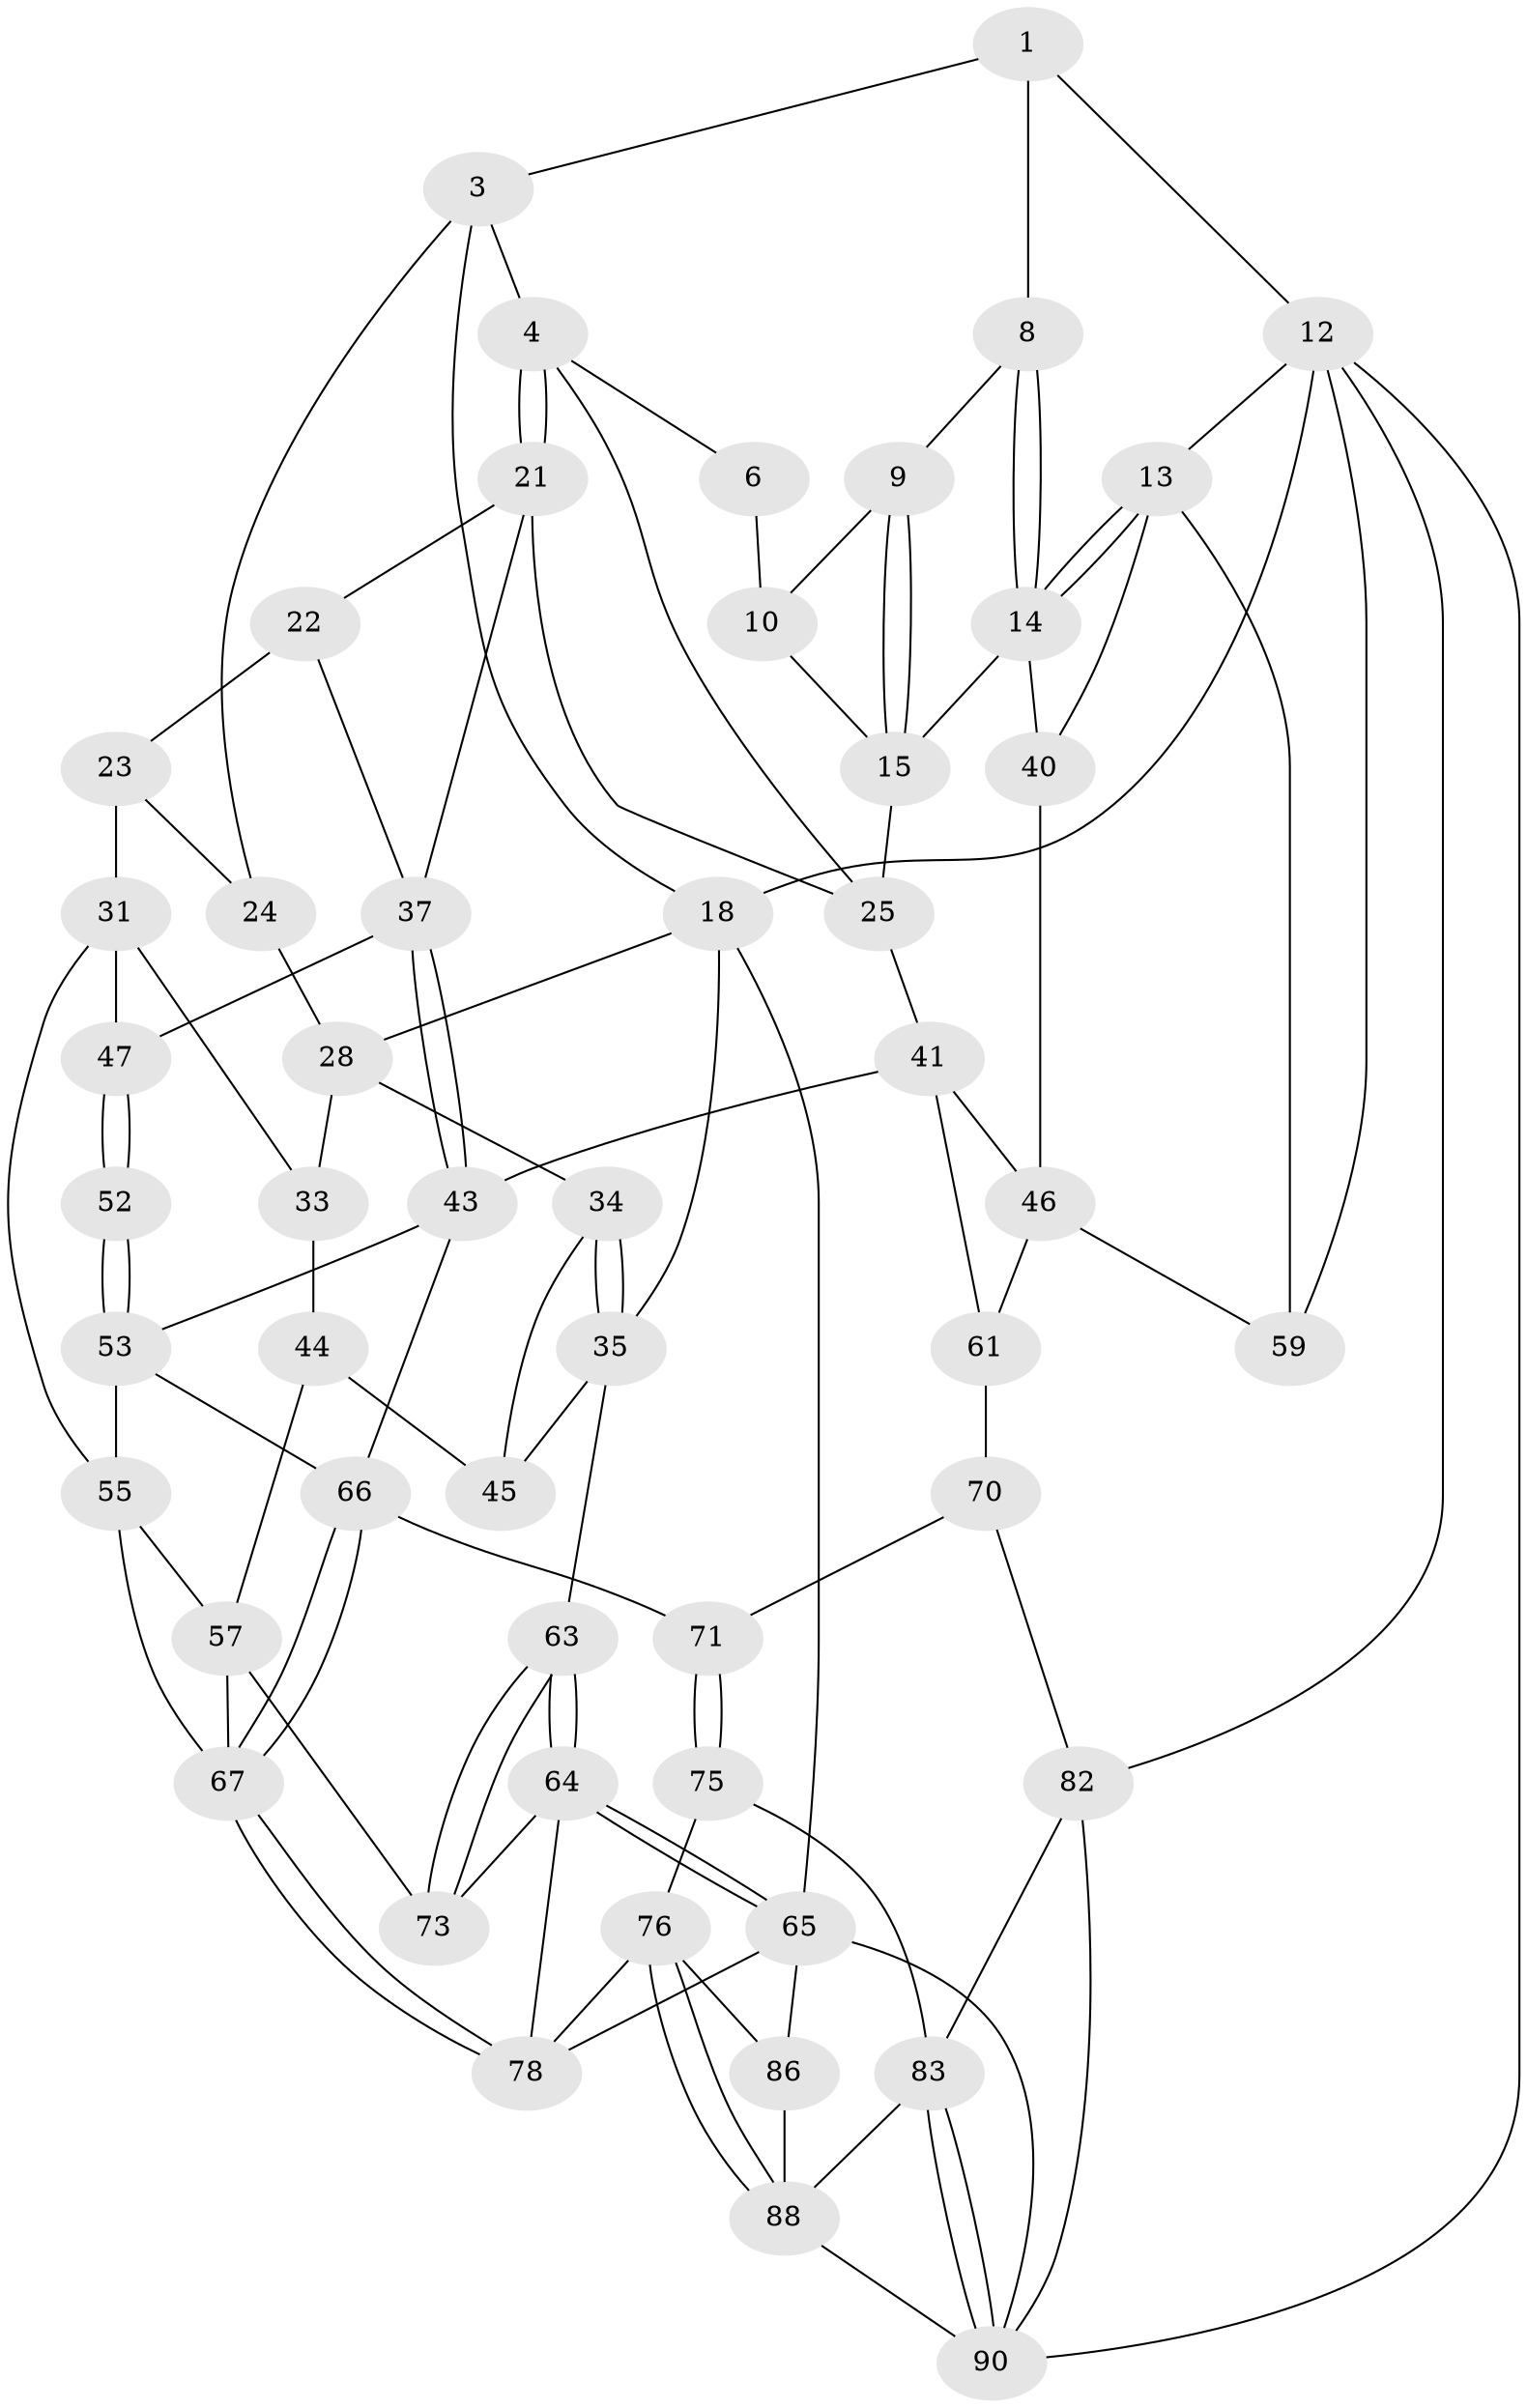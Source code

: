 // original degree distribution, {3: 0.02197802197802198, 5: 0.4835164835164835, 4: 0.26373626373626374, 6: 0.23076923076923078}
// Generated by graph-tools (version 1.1) at 2025/42/03/06/25 10:42:29]
// undirected, 52 vertices, 110 edges
graph export_dot {
graph [start="1"]
  node [color=gray90,style=filled];
  1 [pos="+0.930324815088232+0.02638255908485021",super="+2"];
  3 [pos="+0.5765032173570658+0",super="+20"];
  4 [pos="+0.6445706361375919+0",super="+5"];
  6 [pos="+0.7101029622365731+0.033103976644946645",super="+7"];
  8 [pos="+0.9073625267104478+0.08825892747047288"];
  9 [pos="+0.9018036770814627+0.09097621047232646"];
  10 [pos="+0.8513231420880085+0.07701502822361134",super="+11"];
  12 [pos="+1+0",super="+74"];
  13 [pos="+1+0.17246068239883508",super="+39"];
  14 [pos="+0.9857475892560977+0.17064447278407213",super="+17"];
  15 [pos="+0.8060293935598855+0.22147254307288466",super="+16"];
  18 [pos="+0+0",super="+19"];
  21 [pos="+0.6112881755375138+0.2168372006019814",super="+26"];
  22 [pos="+0.5671471341315154+0.2166208505565249",super="+36"];
  23 [pos="+0.48614537514279266+0.13758377361532997",super="+30"];
  24 [pos="+0.4852536619793399+0.07891004612196248"];
  25 [pos="+0.66060876817137+0.24436710382535037",super="+27"];
  28 [pos="+0.13921579720312566+0",super="+29"];
  31 [pos="+0.3622796608360272+0.30378710542464976",super="+32"];
  33 [pos="+0.2732037498930482+0.2815586374530788"];
  34 [pos="+0.08989551499532442+0.2849499675354452"];
  35 [pos="+0+0.20515010847323303",super="+50"];
  37 [pos="+0.610449072067542+0.3680142724792496",super="+38"];
  40 [pos="+0.9500411206496014+0.3098583408442768"];
  41 [pos="+0.7887588369838375+0.3752120035713467",super="+42"];
  43 [pos="+0.654676705870044+0.42775456891111135",super="+58"];
  44 [pos="+0.1660140310028751+0.3323857361731074",super="+51"];
  45 [pos="+0.14142823215232284+0.33044109211647804",super="+49"];
  46 [pos="+0.8227887071234318+0.3899883308759698",super="+60"];
  47 [pos="+0.5571664598328264+0.3693408632441192",super="+48"];
  52 [pos="+0.47130769757073016+0.4570282420580916"];
  53 [pos="+0.4716300773427855+0.47464705027341003",super="+54"];
  55 [pos="+0.30680384311578573+0.42715420913855034",super="+56"];
  57 [pos="+0.14618206885580476+0.5190250772642839",super="+72"];
  59 [pos="+1+0.5444110157198586"];
  61 [pos="+0.8040363837711141+0.6501412321103204",super="+62"];
  63 [pos="+0+0.6564308695788807"];
  64 [pos="+0+0.8760766838792443",super="+80"];
  65 [pos="+0+1",super="+87"];
  66 [pos="+0.39658516768985635+0.6137358112166972",super="+69"];
  67 [pos="+0.35698147474070463+0.6284761199354585",super="+68"];
  70 [pos="+0.5388980745623989+0.6406922084371064",super="+81"];
  71 [pos="+0.5378128253565432+0.6409855977344412"];
  73 [pos="+0.1603639698318079+0.6466823619197409"];
  75 [pos="+0.5310116870638593+0.722430521046852"];
  76 [pos="+0.4523486558908813+0.8001223096653057",super="+77"];
  78 [pos="+0.35221618195485666+0.7354467715172427",super="+79"];
  82 [pos="+0.7790871927660535+0.7721788677790357",super="+85"];
  83 [pos="+0.7726400721389493+0.7890172401031833",super="+84"];
  86 [pos="+0.11875660906749247+1"];
  88 [pos="+0.5985241329709262+1",super="+89"];
  90 [pos="+0.8926811197750966+0.929001031695964",super="+91"];
  1 -- 8;
  1 -- 3;
  1 -- 12;
  3 -- 4;
  3 -- 24;
  3 -- 18;
  4 -- 21;
  4 -- 21;
  4 -- 25;
  4 -- 6;
  6 -- 10 [weight=2];
  8 -- 9;
  8 -- 14;
  8 -- 14;
  9 -- 10;
  9 -- 15;
  9 -- 15;
  10 -- 15;
  12 -- 13;
  12 -- 18;
  12 -- 90;
  12 -- 59;
  12 -- 82;
  13 -- 14;
  13 -- 14;
  13 -- 40;
  13 -- 59;
  14 -- 40;
  14 -- 15;
  15 -- 25;
  18 -- 35;
  18 -- 65;
  18 -- 28;
  21 -- 22;
  21 -- 25;
  21 -- 37;
  22 -- 23 [weight=2];
  22 -- 37;
  23 -- 24;
  23 -- 31;
  24 -- 28;
  25 -- 41;
  28 -- 34;
  28 -- 33;
  31 -- 47;
  31 -- 33;
  31 -- 55;
  33 -- 44;
  34 -- 35;
  34 -- 35;
  34 -- 45;
  35 -- 63;
  35 -- 45;
  37 -- 43;
  37 -- 43;
  37 -- 47;
  40 -- 46;
  41 -- 46;
  41 -- 43;
  41 -- 61;
  43 -- 66;
  43 -- 53;
  44 -- 45 [weight=2];
  44 -- 57;
  46 -- 59;
  46 -- 61;
  47 -- 52 [weight=2];
  47 -- 52;
  52 -- 53;
  52 -- 53;
  53 -- 66;
  53 -- 55;
  55 -- 57;
  55 -- 67;
  57 -- 73;
  57 -- 67;
  61 -- 70 [weight=2];
  63 -- 64;
  63 -- 64;
  63 -- 73;
  63 -- 73;
  64 -- 65;
  64 -- 65;
  64 -- 73;
  64 -- 78;
  65 -- 90;
  65 -- 86;
  65 -- 78;
  66 -- 67;
  66 -- 67;
  66 -- 71;
  67 -- 78;
  67 -- 78;
  70 -- 71;
  70 -- 82;
  71 -- 75;
  71 -- 75;
  75 -- 76;
  75 -- 83;
  76 -- 88;
  76 -- 88;
  76 -- 78;
  76 -- 86;
  82 -- 83;
  82 -- 90;
  83 -- 90;
  83 -- 90;
  83 -- 88;
  86 -- 88;
  88 -- 90;
}
